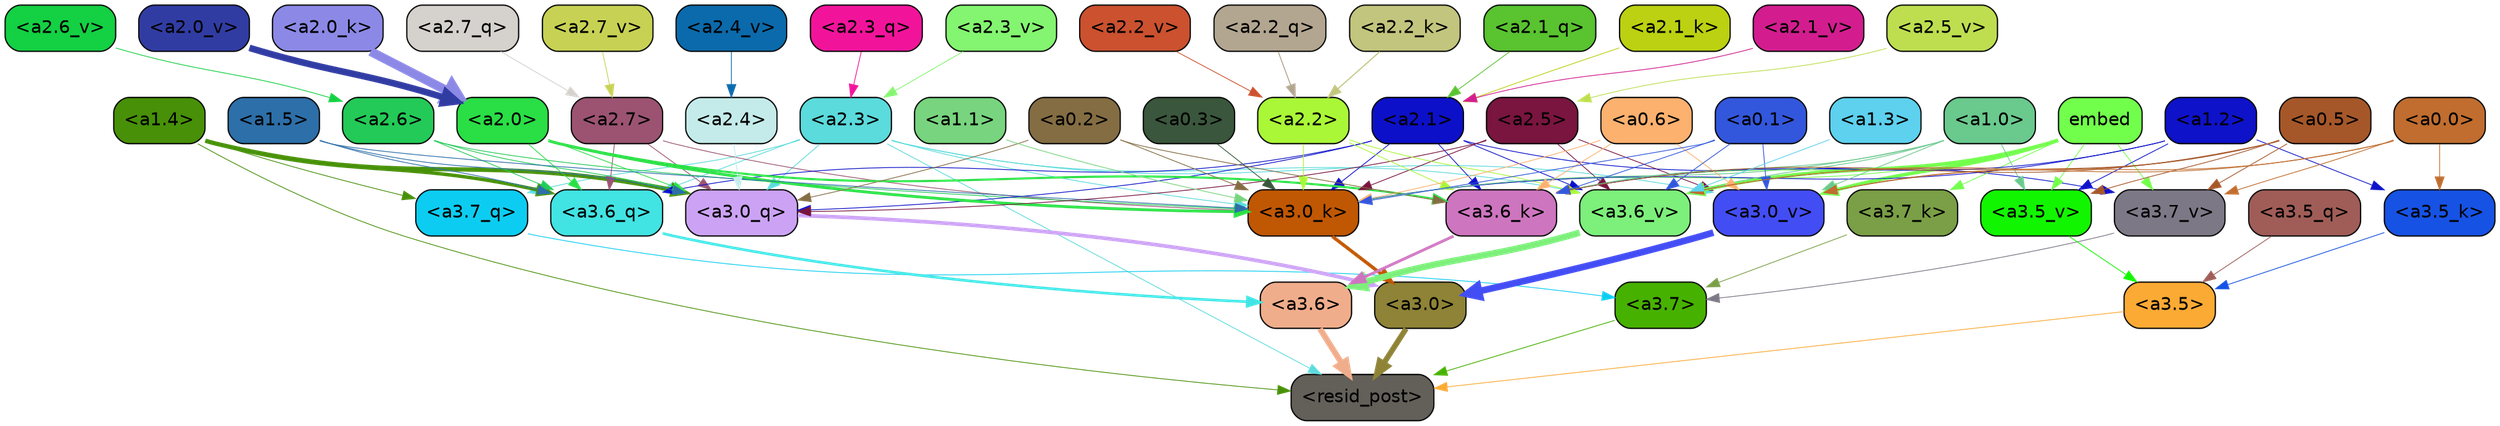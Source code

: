 strict digraph "" {
	graph [bgcolor=transparent,
		layout=dot,
		overlap=false,
		splines=true
	];
	"<a3.7>"	[color=black,
		fillcolor="#47b100",
		fontname=Helvetica,
		shape=box,
		style="filled, rounded"];
	"<resid_post>"	[color=black,
		fillcolor="#635f59",
		fontname=Helvetica,
		shape=box,
		style="filled, rounded"];
	"<a3.7>" -> "<resid_post>"	[color="#47b100",
		penwidth=0.6239100098609924];
	"<a3.6>"	[color=black,
		fillcolor="#f0ad8b",
		fontname=Helvetica,
		shape=box,
		style="filled, rounded"];
	"<a3.6>" -> "<resid_post>"	[color="#f0ad8b",
		penwidth=4.569062113761902];
	"<a3.5>"	[color=black,
		fillcolor="#fbaa34",
		fontname=Helvetica,
		shape=box,
		style="filled, rounded"];
	"<a3.5>" -> "<resid_post>"	[color="#fbaa34",
		penwidth=0.6];
	"<a3.0>"	[color=black,
		fillcolor="#8e8336",
		fontname=Helvetica,
		shape=box,
		style="filled, rounded"];
	"<a3.0>" -> "<resid_post>"	[color="#8e8336",
		penwidth=4.283544182777405];
	"<a2.3>"	[color=black,
		fillcolor="#5bdbdc",
		fontname=Helvetica,
		shape=box,
		style="filled, rounded"];
	"<a2.3>" -> "<resid_post>"	[color="#5bdbdc",
		penwidth=0.6];
	"<a3.7_q>"	[color=black,
		fillcolor="#0ccdf1",
		fontname=Helvetica,
		shape=box,
		style="filled, rounded"];
	"<a2.3>" -> "<a3.7_q>"	[color="#5bdbdc",
		penwidth=0.6];
	"<a3.6_q>"	[color=black,
		fillcolor="#41e4e3",
		fontname=Helvetica,
		shape=box,
		style="filled, rounded"];
	"<a2.3>" -> "<a3.6_q>"	[color="#5bdbdc",
		penwidth=0.6];
	"<a3.0_q>"	[color=black,
		fillcolor="#cca3f4",
		fontname=Helvetica,
		shape=box,
		style="filled, rounded"];
	"<a2.3>" -> "<a3.0_q>"	[color="#5bdbdc",
		penwidth=0.6];
	"<a3.0_k>"	[color=black,
		fillcolor="#c05703",
		fontname=Helvetica,
		shape=box,
		style="filled, rounded"];
	"<a2.3>" -> "<a3.0_k>"	[color="#5bdbdc",
		penwidth=0.6];
	"<a3.6_v>"	[color=black,
		fillcolor="#7def7b",
		fontname=Helvetica,
		shape=box,
		style="filled, rounded"];
	"<a2.3>" -> "<a3.6_v>"	[color="#5bdbdc",
		penwidth=0.6];
	"<a3.0_v>"	[color=black,
		fillcolor="#434df4",
		fontname=Helvetica,
		shape=box,
		style="filled, rounded"];
	"<a2.3>" -> "<a3.0_v>"	[color="#5bdbdc",
		penwidth=0.6];
	"<a1.4>"	[color=black,
		fillcolor="#479008",
		fontname=Helvetica,
		shape=box,
		style="filled, rounded"];
	"<a1.4>" -> "<resid_post>"	[color="#479008",
		penwidth=0.6];
	"<a1.4>" -> "<a3.7_q>"	[color="#479008",
		penwidth=0.6];
	"<a1.4>" -> "<a3.6_q>"	[color="#479008",
		penwidth=2.6908124685287476];
	"<a1.4>" -> "<a3.0_q>"	[color="#479008",
		penwidth=3.32076895236969];
	"<a3.7_q>" -> "<a3.7>"	[color="#0ccdf1",
		penwidth=0.6];
	"<a3.6_q>" -> "<a3.6>"	[color="#41e4e3",
		penwidth=2.03758105635643];
	"<a3.5_q>"	[color=black,
		fillcolor="#a05d58",
		fontname=Helvetica,
		shape=box,
		style="filled, rounded"];
	"<a3.5_q>" -> "<a3.5>"	[color="#a05d58",
		penwidth=0.6];
	"<a3.0_q>" -> "<a3.0>"	[color="#cca3f4",
		penwidth=2.8638100624084473];
	"<a3.7_k>"	[color=black,
		fillcolor="#7a9f46",
		fontname=Helvetica,
		shape=box,
		style="filled, rounded"];
	"<a3.7_k>" -> "<a3.7>"	[color="#7a9f46",
		penwidth=0.6];
	"<a3.6_k>"	[color=black,
		fillcolor="#ce75c0",
		fontname=Helvetica,
		shape=box,
		style="filled, rounded"];
	"<a3.6_k>" -> "<a3.6>"	[color="#ce75c0",
		penwidth=2.174198240041733];
	"<a3.5_k>"	[color=black,
		fillcolor="#1652e4",
		fontname=Helvetica,
		shape=box,
		style="filled, rounded"];
	"<a3.5_k>" -> "<a3.5>"	[color="#1652e4",
		penwidth=0.6];
	"<a3.0_k>" -> "<a3.0>"	[color="#c05703",
		penwidth=2.6274144649505615];
	"<a3.7_v>"	[color=black,
		fillcolor="#7d7886",
		fontname=Helvetica,
		shape=box,
		style="filled, rounded"];
	"<a3.7_v>" -> "<a3.7>"	[color="#7d7886",
		penwidth=0.6];
	"<a3.6_v>" -> "<a3.6>"	[color="#7def7b",
		penwidth=5.002329230308533];
	"<a3.5_v>"	[color=black,
		fillcolor="#12f501",
		fontname=Helvetica,
		shape=box,
		style="filled, rounded"];
	"<a3.5_v>" -> "<a3.5>"	[color="#12f501",
		penwidth=0.6];
	"<a3.0_v>" -> "<a3.0>"	[color="#434df4",
		penwidth=5.188832879066467];
	"<a2.7>"	[color=black,
		fillcolor="#9b5371",
		fontname=Helvetica,
		shape=box,
		style="filled, rounded"];
	"<a2.7>" -> "<a3.6_q>"	[color="#9b5371",
		penwidth=0.6];
	"<a2.7>" -> "<a3.0_q>"	[color="#9b5371",
		penwidth=0.6];
	"<a2.7>" -> "<a3.0_k>"	[color="#9b5371",
		penwidth=0.6];
	"<a2.6>"	[color=black,
		fillcolor="#23ca57",
		fontname=Helvetica,
		shape=box,
		style="filled, rounded"];
	"<a2.6>" -> "<a3.6_q>"	[color="#23ca57",
		penwidth=0.6];
	"<a2.6>" -> "<a3.0_q>"	[color="#23ca57",
		penwidth=0.6];
	"<a2.6>" -> "<a3.0_k>"	[color="#23ca57",
		penwidth=0.6];
	"<a2.1>"	[color=black,
		fillcolor="#0c10c9",
		fontname=Helvetica,
		shape=box,
		style="filled, rounded"];
	"<a2.1>" -> "<a3.6_q>"	[color="#0c10c9",
		penwidth=0.6];
	"<a2.1>" -> "<a3.0_q>"	[color="#0c10c9",
		penwidth=0.6];
	"<a2.1>" -> "<a3.6_k>"	[color="#0c10c9",
		penwidth=0.6];
	"<a2.1>" -> "<a3.0_k>"	[color="#0c10c9",
		penwidth=0.6];
	"<a2.1>" -> "<a3.7_v>"	[color="#0c10c9",
		penwidth=0.6];
	"<a2.1>" -> "<a3.6_v>"	[color="#0c10c9",
		penwidth=0.6];
	"<a2.0>"	[color=black,
		fillcolor="#2ade45",
		fontname=Helvetica,
		shape=box,
		style="filled, rounded"];
	"<a2.0>" -> "<a3.6_q>"	[color="#2ade45",
		penwidth=0.6];
	"<a2.0>" -> "<a3.0_q>"	[color="#2ade45",
		penwidth=0.6];
	"<a2.0>" -> "<a3.6_k>"	[color="#2ade45",
		penwidth=1.6254686117172241];
	"<a2.0>" -> "<a3.0_k>"	[color="#2ade45",
		penwidth=2.182972814887762];
	"<a1.5>"	[color=black,
		fillcolor="#2d6fa8",
		fontname=Helvetica,
		shape=box,
		style="filled, rounded"];
	"<a1.5>" -> "<a3.6_q>"	[color="#2d6fa8",
		penwidth=0.6];
	"<a1.5>" -> "<a3.0_q>"	[color="#2d6fa8",
		penwidth=0.6];
	"<a1.5>" -> "<a3.0_k>"	[color="#2d6fa8",
		penwidth=0.6];
	"<a2.5>"	[color=black,
		fillcolor="#79153f",
		fontname=Helvetica,
		shape=box,
		style="filled, rounded"];
	"<a2.5>" -> "<a3.0_q>"	[color="#79153f",
		penwidth=0.6];
	"<a2.5>" -> "<a3.0_k>"	[color="#79153f",
		penwidth=0.6];
	"<a2.5>" -> "<a3.6_v>"	[color="#79153f",
		penwidth=0.6];
	"<a2.5>" -> "<a3.0_v>"	[color="#79153f",
		penwidth=0.6];
	"<a2.4>"	[color=black,
		fillcolor="#c4ebea",
		fontname=Helvetica,
		shape=box,
		style="filled, rounded"];
	"<a2.4>" -> "<a3.0_q>"	[color="#c4ebea",
		penwidth=0.6];
	"<a0.2>"	[color=black,
		fillcolor="#846d43",
		fontname=Helvetica,
		shape=box,
		style="filled, rounded"];
	"<a0.2>" -> "<a3.0_q>"	[color="#846d43",
		penwidth=0.6];
	"<a0.2>" -> "<a3.6_k>"	[color="#846d43",
		penwidth=0.6];
	"<a0.2>" -> "<a3.0_k>"	[color="#846d43",
		penwidth=0.6];
	embed	[color=black,
		fillcolor="#72ff4c",
		fontname=Helvetica,
		shape=box,
		style="filled, rounded"];
	embed -> "<a3.7_k>"	[color="#72ff4c",
		penwidth=0.6];
	embed -> "<a3.6_k>"	[color="#72ff4c",
		penwidth=0.6];
	embed -> "<a3.0_k>"	[color="#72ff4c",
		penwidth=0.6];
	embed -> "<a3.7_v>"	[color="#72ff4c",
		penwidth=0.6];
	embed -> "<a3.6_v>"	[color="#72ff4c",
		penwidth=2.809220314025879];
	embed -> "<a3.5_v>"	[color="#72ff4c",
		penwidth=0.6];
	embed -> "<a3.0_v>"	[color="#72ff4c",
		penwidth=2.754121422767639];
	"<a2.2>"	[color=black,
		fillcolor="#aaf737",
		fontname=Helvetica,
		shape=box,
		style="filled, rounded"];
	"<a2.2>" -> "<a3.6_k>"	[color="#aaf737",
		penwidth=0.6];
	"<a2.2>" -> "<a3.0_k>"	[color="#aaf737",
		penwidth=0.6065438985824585];
	"<a2.2>" -> "<a3.6_v>"	[color="#aaf737",
		penwidth=0.6];
	"<a1.2>"	[color=black,
		fillcolor="#0e12c9",
		fontname=Helvetica,
		shape=box,
		style="filled, rounded"];
	"<a1.2>" -> "<a3.6_k>"	[color="#0e12c9",
		penwidth=0.6];
	"<a1.2>" -> "<a3.5_k>"	[color="#0e12c9",
		penwidth=0.6];
	"<a1.2>" -> "<a3.0_k>"	[color="#0e12c9",
		penwidth=0.6];
	"<a1.2>" -> "<a3.5_v>"	[color="#0e12c9",
		penwidth=0.6];
	"<a1.0>"	[color=black,
		fillcolor="#6ac98d",
		fontname=Helvetica,
		shape=box,
		style="filled, rounded"];
	"<a1.0>" -> "<a3.6_k>"	[color="#6ac98d",
		penwidth=0.6];
	"<a1.0>" -> "<a3.0_k>"	[color="#6ac98d",
		penwidth=0.6];
	"<a1.0>" -> "<a3.6_v>"	[color="#6ac98d",
		penwidth=0.6];
	"<a1.0>" -> "<a3.5_v>"	[color="#6ac98d",
		penwidth=0.6];
	"<a1.0>" -> "<a3.0_v>"	[color="#6ac98d",
		penwidth=0.6];
	"<a0.6>"	[color=black,
		fillcolor="#fdb16f",
		fontname=Helvetica,
		shape=box,
		style="filled, rounded"];
	"<a0.6>" -> "<a3.6_k>"	[color="#fdb16f",
		penwidth=0.6];
	"<a0.6>" -> "<a3.0_k>"	[color="#fdb16f",
		penwidth=0.6];
	"<a0.6>" -> "<a3.0_v>"	[color="#fdb16f",
		penwidth=0.6];
	"<a0.5>"	[color=black,
		fillcolor="#a65729",
		fontname=Helvetica,
		shape=box,
		style="filled, rounded"];
	"<a0.5>" -> "<a3.6_k>"	[color="#a65729",
		penwidth=0.6];
	"<a0.5>" -> "<a3.7_v>"	[color="#a65729",
		penwidth=0.6];
	"<a0.5>" -> "<a3.6_v>"	[color="#a65729",
		penwidth=0.6];
	"<a0.5>" -> "<a3.5_v>"	[color="#a65729",
		penwidth=0.6];
	"<a0.5>" -> "<a3.0_v>"	[color="#a65729",
		penwidth=0.6120390892028809];
	"<a0.1>"	[color=black,
		fillcolor="#3357dc",
		fontname=Helvetica,
		shape=box,
		style="filled, rounded"];
	"<a0.1>" -> "<a3.6_k>"	[color="#3357dc",
		penwidth=0.6];
	"<a0.1>" -> "<a3.0_k>"	[color="#3357dc",
		penwidth=0.6];
	"<a0.1>" -> "<a3.6_v>"	[color="#3357dc",
		penwidth=0.6];
	"<a0.1>" -> "<a3.0_v>"	[color="#3357dc",
		penwidth=0.6];
	"<a0.0>"	[color=black,
		fillcolor="#c06d2f",
		fontname=Helvetica,
		shape=box,
		style="filled, rounded"];
	"<a0.0>" -> "<a3.5_k>"	[color="#c06d2f",
		penwidth=0.6];
	"<a0.0>" -> "<a3.7_v>"	[color="#c06d2f",
		penwidth=0.6];
	"<a0.0>" -> "<a3.6_v>"	[color="#c06d2f",
		penwidth=0.6];
	"<a0.0>" -> "<a3.0_v>"	[color="#c06d2f",
		penwidth=0.6];
	"<a1.1>"	[color=black,
		fillcolor="#78d47e",
		fontname=Helvetica,
		shape=box,
		style="filled, rounded"];
	"<a1.1>" -> "<a3.0_k>"	[color="#78d47e",
		penwidth=0.6];
	"<a0.3>"	[color=black,
		fillcolor="#3a563c",
		fontname=Helvetica,
		shape=box,
		style="filled, rounded"];
	"<a0.3>" -> "<a3.0_k>"	[color="#3a563c",
		penwidth=0.6];
	"<a1.3>"	[color=black,
		fillcolor="#5dd1ee",
		fontname=Helvetica,
		shape=box,
		style="filled, rounded"];
	"<a1.3>" -> "<a3.6_v>"	[color="#5dd1ee",
		penwidth=0.6];
	"<a2.7_q>"	[color=black,
		fillcolor="#d5d1cc",
		fontname=Helvetica,
		shape=box,
		style="filled, rounded"];
	"<a2.7_q>" -> "<a2.7>"	[color="#d5d1cc",
		penwidth=0.6];
	"<a2.3_q>"	[color=black,
		fillcolor="#f1149b",
		fontname=Helvetica,
		shape=box,
		style="filled, rounded"];
	"<a2.3_q>" -> "<a2.3>"	[color="#f1149b",
		penwidth=0.6];
	"<a2.2_q>"	[color=black,
		fillcolor="#b3a690",
		fontname=Helvetica,
		shape=box,
		style="filled, rounded"];
	"<a2.2_q>" -> "<a2.2>"	[color="#b3a690",
		penwidth=0.7585353851318359];
	"<a2.1_q>"	[color=black,
		fillcolor="#59c330",
		fontname=Helvetica,
		shape=box,
		style="filled, rounded"];
	"<a2.1_q>" -> "<a2.1>"	[color="#59c330",
		penwidth=0.6];
	"<a2.2_k>"	[color=black,
		fillcolor="#c2c57d",
		fontname=Helvetica,
		shape=box,
		style="filled, rounded"];
	"<a2.2_k>" -> "<a2.2>"	[color="#c2c57d",
		penwidth=0.87534499168396];
	"<a2.1_k>"	[color=black,
		fillcolor="#bbd111",
		fontname=Helvetica,
		shape=box,
		style="filled, rounded"];
	"<a2.1_k>" -> "<a2.1>"	[color="#bbd111",
		penwidth=0.6];
	"<a2.0_k>"	[color=black,
		fillcolor="#8c89e6",
		fontname=Helvetica,
		shape=box,
		style="filled, rounded"];
	"<a2.0_k>" -> "<a2.0>"	[color="#8c89e6",
		penwidth=7.056803464889526];
	"<a2.7_v>"	[color=black,
		fillcolor="#c7d254",
		fontname=Helvetica,
		shape=box,
		style="filled, rounded"];
	"<a2.7_v>" -> "<a2.7>"	[color="#c7d254",
		penwidth=0.6];
	"<a2.6_v>"	[color=black,
		fillcolor="#14d043",
		fontname=Helvetica,
		shape=box,
		style="filled, rounded"];
	"<a2.6_v>" -> "<a2.6>"	[color="#14d043",
		penwidth=0.6];
	"<a2.5_v>"	[color=black,
		fillcolor="#bede50",
		fontname=Helvetica,
		shape=box,
		style="filled, rounded"];
	"<a2.5_v>" -> "<a2.5>"	[color="#bede50",
		penwidth=0.6];
	"<a2.4_v>"	[color=black,
		fillcolor="#0b6aab",
		fontname=Helvetica,
		shape=box,
		style="filled, rounded"];
	"<a2.4_v>" -> "<a2.4>"	[color="#0b6aab",
		penwidth=0.6];
	"<a2.3_v>"	[color=black,
		fillcolor="#84f570",
		fontname=Helvetica,
		shape=box,
		style="filled, rounded"];
	"<a2.3_v>" -> "<a2.3>"	[color="#84f570",
		penwidth=0.6];
	"<a2.2_v>"	[color=black,
		fillcolor="#cb512f",
		fontname=Helvetica,
		shape=box,
		style="filled, rounded"];
	"<a2.2_v>" -> "<a2.2>"	[color="#cb512f",
		penwidth=0.6];
	"<a2.1_v>"	[color=black,
		fillcolor="#d31d8f",
		fontname=Helvetica,
		shape=box,
		style="filled, rounded"];
	"<a2.1_v>" -> "<a2.1>"	[color="#d31d8f",
		penwidth=0.6];
	"<a2.0_v>"	[color=black,
		fillcolor="#313ca3",
		fontname=Helvetica,
		shape=box,
		style="filled, rounded"];
	"<a2.0_v>" -> "<a2.0>"	[color="#313ca3",
		penwidth=5.12138295173645];
}

